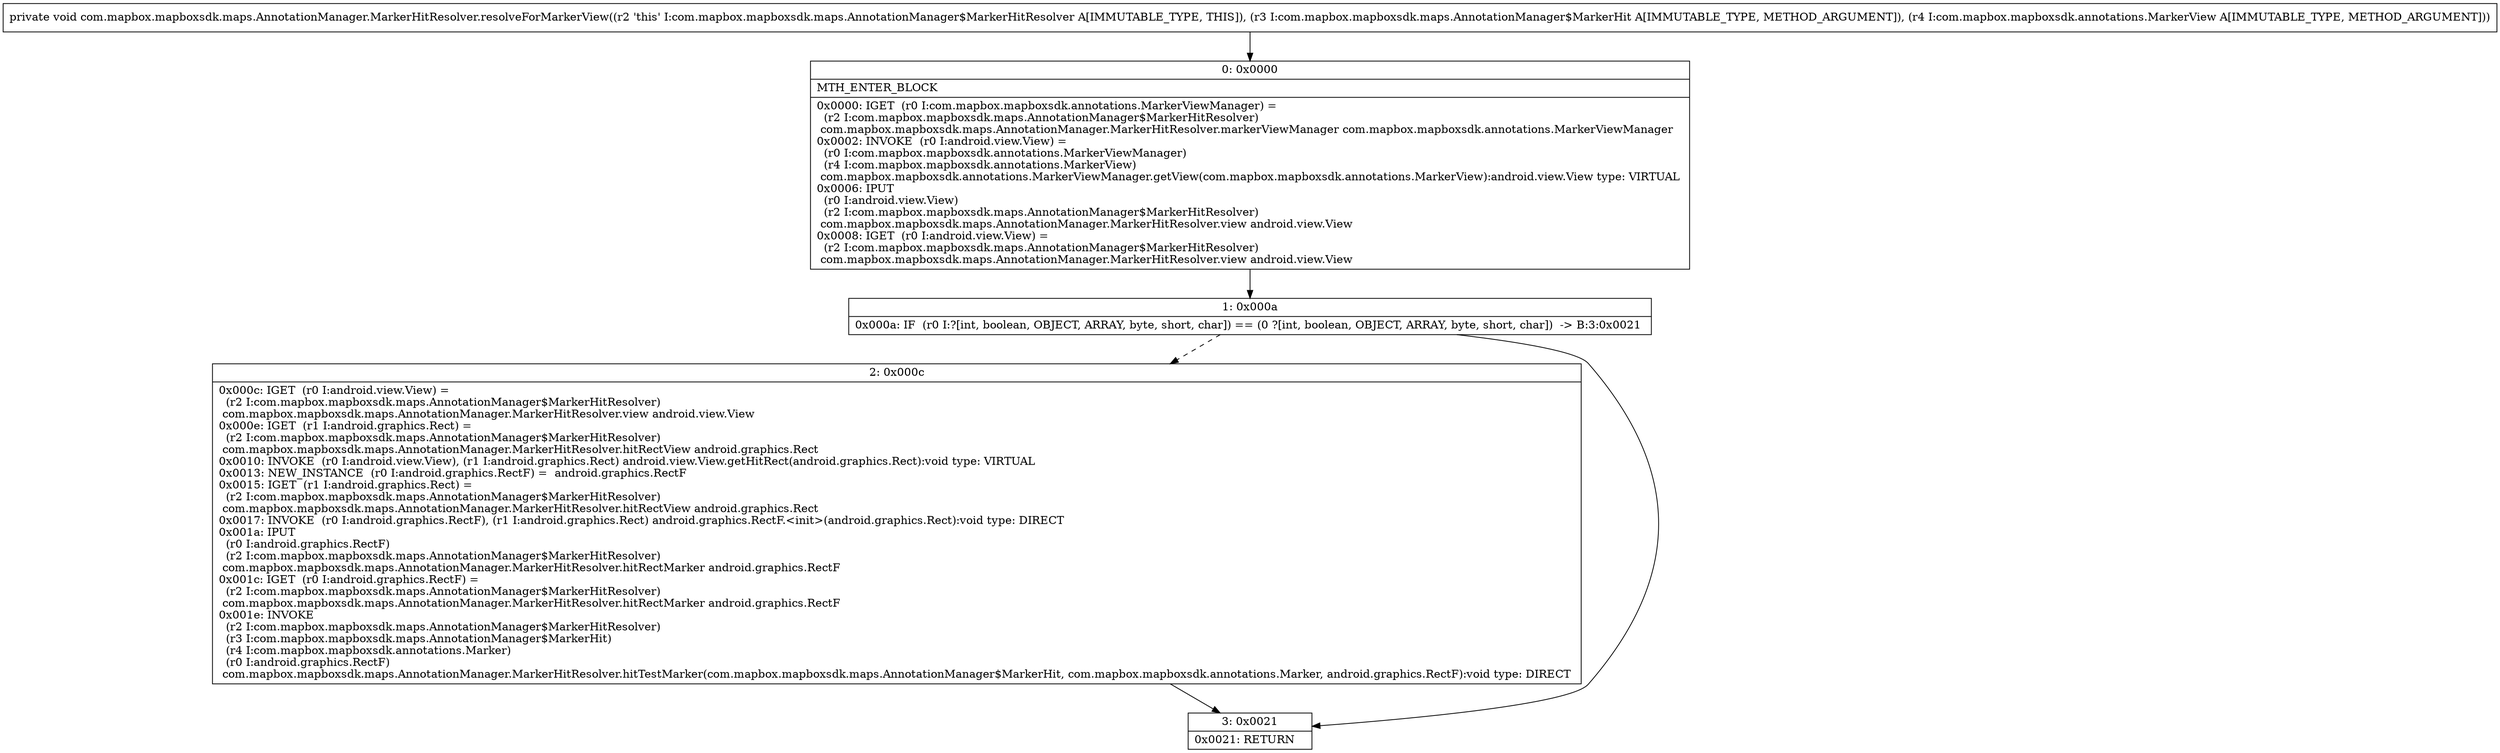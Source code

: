 digraph "CFG forcom.mapbox.mapboxsdk.maps.AnnotationManager.MarkerHitResolver.resolveForMarkerView(Lcom\/mapbox\/mapboxsdk\/maps\/AnnotationManager$MarkerHit;Lcom\/mapbox\/mapboxsdk\/annotations\/MarkerView;)V" {
Node_0 [shape=record,label="{0\:\ 0x0000|MTH_ENTER_BLOCK\l|0x0000: IGET  (r0 I:com.mapbox.mapboxsdk.annotations.MarkerViewManager) = \l  (r2 I:com.mapbox.mapboxsdk.maps.AnnotationManager$MarkerHitResolver)\l com.mapbox.mapboxsdk.maps.AnnotationManager.MarkerHitResolver.markerViewManager com.mapbox.mapboxsdk.annotations.MarkerViewManager \l0x0002: INVOKE  (r0 I:android.view.View) = \l  (r0 I:com.mapbox.mapboxsdk.annotations.MarkerViewManager)\l  (r4 I:com.mapbox.mapboxsdk.annotations.MarkerView)\l com.mapbox.mapboxsdk.annotations.MarkerViewManager.getView(com.mapbox.mapboxsdk.annotations.MarkerView):android.view.View type: VIRTUAL \l0x0006: IPUT  \l  (r0 I:android.view.View)\l  (r2 I:com.mapbox.mapboxsdk.maps.AnnotationManager$MarkerHitResolver)\l com.mapbox.mapboxsdk.maps.AnnotationManager.MarkerHitResolver.view android.view.View \l0x0008: IGET  (r0 I:android.view.View) = \l  (r2 I:com.mapbox.mapboxsdk.maps.AnnotationManager$MarkerHitResolver)\l com.mapbox.mapboxsdk.maps.AnnotationManager.MarkerHitResolver.view android.view.View \l}"];
Node_1 [shape=record,label="{1\:\ 0x000a|0x000a: IF  (r0 I:?[int, boolean, OBJECT, ARRAY, byte, short, char]) == (0 ?[int, boolean, OBJECT, ARRAY, byte, short, char])  \-\> B:3:0x0021 \l}"];
Node_2 [shape=record,label="{2\:\ 0x000c|0x000c: IGET  (r0 I:android.view.View) = \l  (r2 I:com.mapbox.mapboxsdk.maps.AnnotationManager$MarkerHitResolver)\l com.mapbox.mapboxsdk.maps.AnnotationManager.MarkerHitResolver.view android.view.View \l0x000e: IGET  (r1 I:android.graphics.Rect) = \l  (r2 I:com.mapbox.mapboxsdk.maps.AnnotationManager$MarkerHitResolver)\l com.mapbox.mapboxsdk.maps.AnnotationManager.MarkerHitResolver.hitRectView android.graphics.Rect \l0x0010: INVOKE  (r0 I:android.view.View), (r1 I:android.graphics.Rect) android.view.View.getHitRect(android.graphics.Rect):void type: VIRTUAL \l0x0013: NEW_INSTANCE  (r0 I:android.graphics.RectF) =  android.graphics.RectF \l0x0015: IGET  (r1 I:android.graphics.Rect) = \l  (r2 I:com.mapbox.mapboxsdk.maps.AnnotationManager$MarkerHitResolver)\l com.mapbox.mapboxsdk.maps.AnnotationManager.MarkerHitResolver.hitRectView android.graphics.Rect \l0x0017: INVOKE  (r0 I:android.graphics.RectF), (r1 I:android.graphics.Rect) android.graphics.RectF.\<init\>(android.graphics.Rect):void type: DIRECT \l0x001a: IPUT  \l  (r0 I:android.graphics.RectF)\l  (r2 I:com.mapbox.mapboxsdk.maps.AnnotationManager$MarkerHitResolver)\l com.mapbox.mapboxsdk.maps.AnnotationManager.MarkerHitResolver.hitRectMarker android.graphics.RectF \l0x001c: IGET  (r0 I:android.graphics.RectF) = \l  (r2 I:com.mapbox.mapboxsdk.maps.AnnotationManager$MarkerHitResolver)\l com.mapbox.mapboxsdk.maps.AnnotationManager.MarkerHitResolver.hitRectMarker android.graphics.RectF \l0x001e: INVOKE  \l  (r2 I:com.mapbox.mapboxsdk.maps.AnnotationManager$MarkerHitResolver)\l  (r3 I:com.mapbox.mapboxsdk.maps.AnnotationManager$MarkerHit)\l  (r4 I:com.mapbox.mapboxsdk.annotations.Marker)\l  (r0 I:android.graphics.RectF)\l com.mapbox.mapboxsdk.maps.AnnotationManager.MarkerHitResolver.hitTestMarker(com.mapbox.mapboxsdk.maps.AnnotationManager$MarkerHit, com.mapbox.mapboxsdk.annotations.Marker, android.graphics.RectF):void type: DIRECT \l}"];
Node_3 [shape=record,label="{3\:\ 0x0021|0x0021: RETURN   \l}"];
MethodNode[shape=record,label="{private void com.mapbox.mapboxsdk.maps.AnnotationManager.MarkerHitResolver.resolveForMarkerView((r2 'this' I:com.mapbox.mapboxsdk.maps.AnnotationManager$MarkerHitResolver A[IMMUTABLE_TYPE, THIS]), (r3 I:com.mapbox.mapboxsdk.maps.AnnotationManager$MarkerHit A[IMMUTABLE_TYPE, METHOD_ARGUMENT]), (r4 I:com.mapbox.mapboxsdk.annotations.MarkerView A[IMMUTABLE_TYPE, METHOD_ARGUMENT])) }"];
MethodNode -> Node_0;
Node_0 -> Node_1;
Node_1 -> Node_2[style=dashed];
Node_1 -> Node_3;
Node_2 -> Node_3;
}


